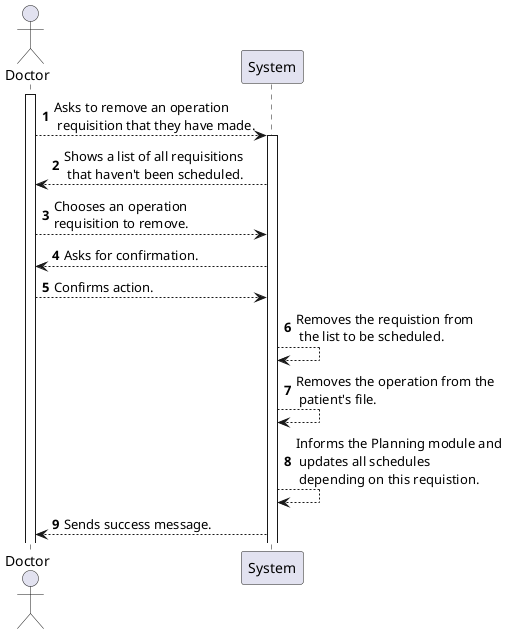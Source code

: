 @startuml
'https://plantuml.com/sequence-diagram

autonumber
actor "Doctor" as DOCTOR
participant "System" as SYS

activate DOCTOR

DOCTOR --> SYS : Asks to remove an operation\n requisition that they have made.

activate SYS

SYS --> DOCTOR : Shows a list of all requisitions\n that haven't been scheduled.

DOCTOR --> SYS : Chooses an operation \nrequisition to remove.

SYS --> DOCTOR : Asks for confirmation.

DOCTOR --> SYS : Confirms action.

SYS --> SYS : Removes the requistion from\n the list to be scheduled.

SYS --> SYS : Removes the operation from the\n patient's file.

SYS --> SYS : Informs the Planning module and\n updates all schedules\n depending on this requistion.

SYS --> DOCTOR : Sends success message.


@enduml